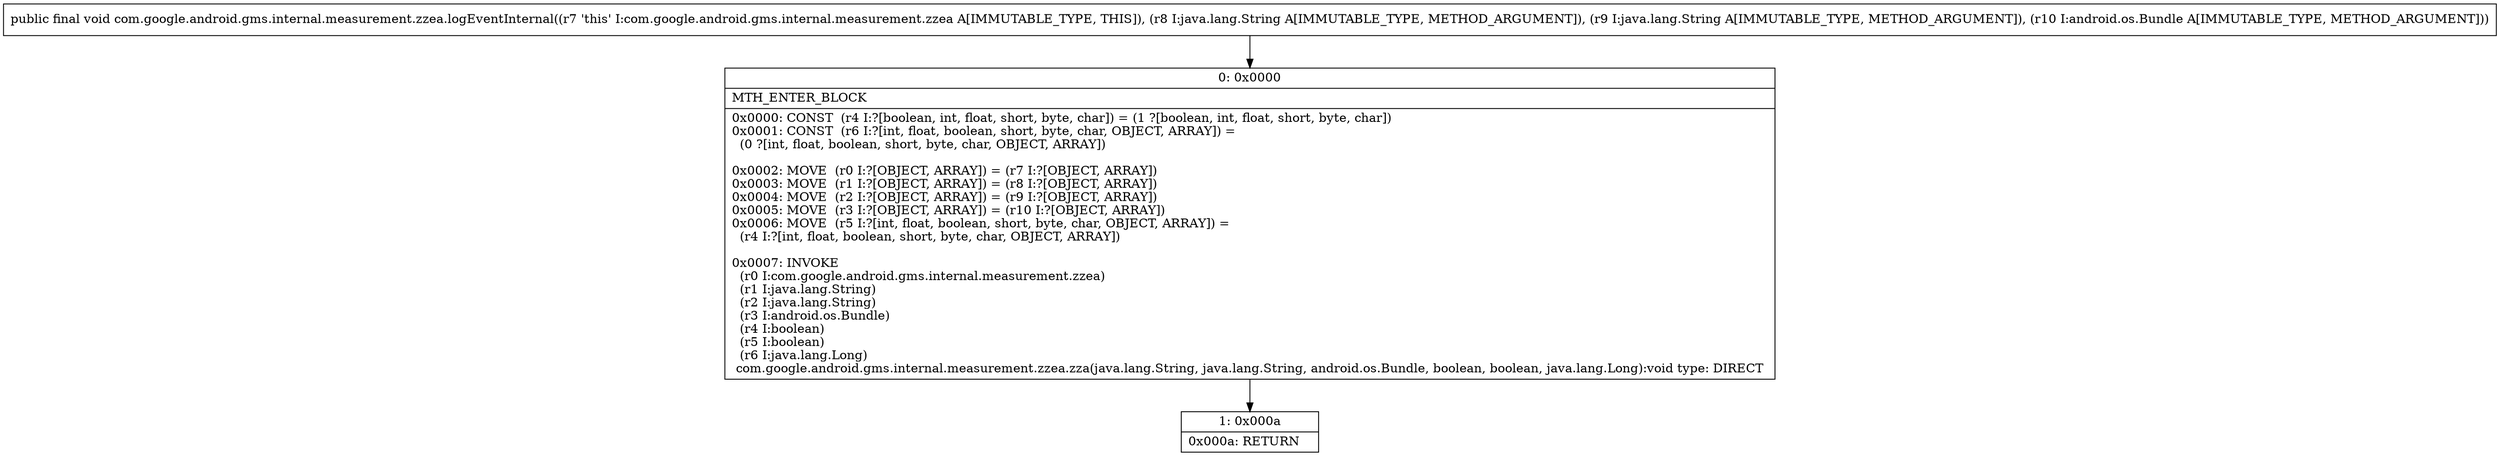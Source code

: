 digraph "CFG forcom.google.android.gms.internal.measurement.zzea.logEventInternal(Ljava\/lang\/String;Ljava\/lang\/String;Landroid\/os\/Bundle;)V" {
Node_0 [shape=record,label="{0\:\ 0x0000|MTH_ENTER_BLOCK\l|0x0000: CONST  (r4 I:?[boolean, int, float, short, byte, char]) = (1 ?[boolean, int, float, short, byte, char]) \l0x0001: CONST  (r6 I:?[int, float, boolean, short, byte, char, OBJECT, ARRAY]) = \l  (0 ?[int, float, boolean, short, byte, char, OBJECT, ARRAY])\l \l0x0002: MOVE  (r0 I:?[OBJECT, ARRAY]) = (r7 I:?[OBJECT, ARRAY]) \l0x0003: MOVE  (r1 I:?[OBJECT, ARRAY]) = (r8 I:?[OBJECT, ARRAY]) \l0x0004: MOVE  (r2 I:?[OBJECT, ARRAY]) = (r9 I:?[OBJECT, ARRAY]) \l0x0005: MOVE  (r3 I:?[OBJECT, ARRAY]) = (r10 I:?[OBJECT, ARRAY]) \l0x0006: MOVE  (r5 I:?[int, float, boolean, short, byte, char, OBJECT, ARRAY]) = \l  (r4 I:?[int, float, boolean, short, byte, char, OBJECT, ARRAY])\l \l0x0007: INVOKE  \l  (r0 I:com.google.android.gms.internal.measurement.zzea)\l  (r1 I:java.lang.String)\l  (r2 I:java.lang.String)\l  (r3 I:android.os.Bundle)\l  (r4 I:boolean)\l  (r5 I:boolean)\l  (r6 I:java.lang.Long)\l com.google.android.gms.internal.measurement.zzea.zza(java.lang.String, java.lang.String, android.os.Bundle, boolean, boolean, java.lang.Long):void type: DIRECT \l}"];
Node_1 [shape=record,label="{1\:\ 0x000a|0x000a: RETURN   \l}"];
MethodNode[shape=record,label="{public final void com.google.android.gms.internal.measurement.zzea.logEventInternal((r7 'this' I:com.google.android.gms.internal.measurement.zzea A[IMMUTABLE_TYPE, THIS]), (r8 I:java.lang.String A[IMMUTABLE_TYPE, METHOD_ARGUMENT]), (r9 I:java.lang.String A[IMMUTABLE_TYPE, METHOD_ARGUMENT]), (r10 I:android.os.Bundle A[IMMUTABLE_TYPE, METHOD_ARGUMENT])) }"];
MethodNode -> Node_0;
Node_0 -> Node_1;
}

